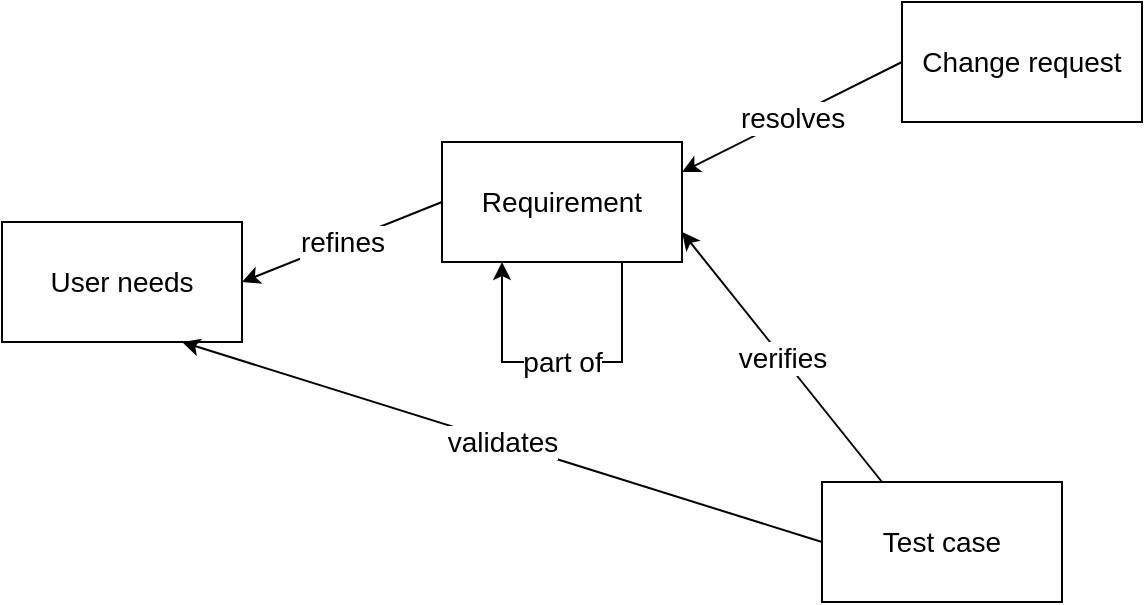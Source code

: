 <mxfile>
    <diagram id="s6OKkDBZgYkpQWAGi4x4" name="Information model">
        <mxGraphModel dx="1046" dy="650" grid="1" gridSize="10" guides="1" tooltips="1" connect="1" arrows="1" fold="1" page="1" pageScale="1" pageWidth="827" pageHeight="1169" math="0" shadow="0">
            <root>
                <mxCell id="0"/>
                <mxCell id="1" parent="0"/>
                <mxCell id="2" value="User needs" style="rounded=0;whiteSpace=wrap;html=1;fontSize=14;" parent="1" vertex="1">
                    <mxGeometry x="60" y="440" width="120" height="60" as="geometry"/>
                </mxCell>
                <mxCell id="4" value="Requirement" style="rounded=0;whiteSpace=wrap;html=1;fontSize=14;" parent="1" vertex="1">
                    <mxGeometry x="280" y="400" width="120" height="60" as="geometry"/>
                </mxCell>
                <mxCell id="5" value="Change request" style="rounded=0;whiteSpace=wrap;html=1;fontSize=14;" parent="1" vertex="1">
                    <mxGeometry x="510" y="330" width="120" height="60" as="geometry"/>
                </mxCell>
                <mxCell id="6" value="Test case" style="rounded=0;whiteSpace=wrap;html=1;fontSize=14;" parent="1" vertex="1">
                    <mxGeometry x="470" y="570" width="120" height="60" as="geometry"/>
                </mxCell>
                <mxCell id="7" value="refines" style="endArrow=classic;html=1;fontSize=14;exitX=0;exitY=0.5;exitDx=0;exitDy=0;entryX=1;entryY=0.5;entryDx=0;entryDy=0;" parent="1" source="4" target="2" edge="1">
                    <mxGeometry width="50" height="50" relative="1" as="geometry">
                        <mxPoint x="380" y="590" as="sourcePoint"/>
                        <mxPoint x="430" y="540" as="targetPoint"/>
                    </mxGeometry>
                </mxCell>
                <mxCell id="8" value="resolves" style="endArrow=classic;html=1;fontSize=14;entryX=1;entryY=0.25;entryDx=0;entryDy=0;exitX=0;exitY=0.5;exitDx=0;exitDy=0;" parent="1" source="5" target="4" edge="1">
                    <mxGeometry width="50" height="50" relative="1" as="geometry">
                        <mxPoint x="380" y="590" as="sourcePoint"/>
                        <mxPoint x="430" y="540" as="targetPoint"/>
                    </mxGeometry>
                </mxCell>
                <mxCell id="9" value="verifies" style="endArrow=classic;html=1;fontSize=14;entryX=1;entryY=0.75;entryDx=0;entryDy=0;exitX=0.25;exitY=0;exitDx=0;exitDy=0;" parent="1" source="6" target="4" edge="1">
                    <mxGeometry width="50" height="50" relative="1" as="geometry">
                        <mxPoint x="380" y="580" as="sourcePoint"/>
                        <mxPoint x="430" y="530" as="targetPoint"/>
                    </mxGeometry>
                </mxCell>
                <mxCell id="10" value="validates" style="endArrow=classic;html=1;fontSize=14;entryX=0.75;entryY=1;entryDx=0;entryDy=0;exitX=0;exitY=0.5;exitDx=0;exitDy=0;" parent="1" source="6" target="2" edge="1">
                    <mxGeometry width="50" height="50" relative="1" as="geometry">
                        <mxPoint x="380" y="580" as="sourcePoint"/>
                        <mxPoint x="430" y="530" as="targetPoint"/>
                    </mxGeometry>
                </mxCell>
                <mxCell id="11" value="part of" style="edgeStyle=orthogonalEdgeStyle;rounded=0;orthogonalLoop=1;jettySize=auto;html=1;exitX=0.75;exitY=1;exitDx=0;exitDy=0;entryX=0.25;entryY=1;entryDx=0;entryDy=0;fontSize=14;" parent="1" source="4" target="4" edge="1">
                    <mxGeometry relative="1" as="geometry">
                        <Array as="points">
                            <mxPoint x="370" y="510"/>
                            <mxPoint x="310" y="510"/>
                        </Array>
                    </mxGeometry>
                </mxCell>
            </root>
        </mxGraphModel>
    </diagram>
    <diagram id="9jJ_UgBEGH8LoVJc0PgQ" name="Requirements chart">
        <mxGraphModel dx="1046" dy="650" grid="1" gridSize="10" guides="1" tooltips="1" connect="1" arrows="1" fold="1" page="1" pageScale="1" pageWidth="827" pageHeight="1169" math="0" shadow="0">
            <root>
                <mxCell id="-H9RrWHShCTx42D9STSx-0"/>
                <mxCell id="-H9RrWHShCTx42D9STSx-1" parent="-H9RrWHShCTx42D9STSx-0"/>
                <mxCell id="0l9oGnA7Gsmbqo9Vx3As-6" value="" style="endArrow=classic;html=1;entryX=0;entryY=0.5;entryDx=0;entryDy=0;exitX=0.5;exitY=1;exitDx=0;exitDy=0;" edge="1" parent="-H9RrWHShCTx42D9STSx-1" source="zf0qu3BL5_F1f1aq5dZX-0" target="0l9oGnA7Gsmbqo9Vx3As-5">
                    <mxGeometry width="50" height="50" relative="1" as="geometry">
                        <mxPoint x="140" y="150" as="sourcePoint"/>
                        <mxPoint x="320" y="520" as="targetPoint"/>
                    </mxGeometry>
                </mxCell>
                <mxCell id="0l9oGnA7Gsmbqo9Vx3As-7" value="" style="endArrow=classic;html=1;exitX=1;exitY=0.5;exitDx=0;exitDy=0;entryX=0.5;entryY=1;entryDx=0;entryDy=0;" edge="1" parent="-H9RrWHShCTx42D9STSx-1" source="0l9oGnA7Gsmbqo9Vx3As-5" target="6SAfoZA-Qod_TEfcmlue-6">
                    <mxGeometry width="50" height="50" relative="1" as="geometry">
                        <mxPoint x="440" y="520" as="sourcePoint"/>
                        <mxPoint x="620" y="150" as="targetPoint"/>
                    </mxGeometry>
                </mxCell>
                <mxCell id="6SAfoZA-Qod_TEfcmlue-0" value="High level SW requirements/&lt;br&gt;Architectural design" style="rounded=0;whiteSpace=wrap;html=1;" parent="-H9RrWHShCTx42D9STSx-1" vertex="1">
                    <mxGeometry x="160" y="330" width="120" height="60" as="geometry"/>
                </mxCell>
                <mxCell id="6SAfoZA-Qod_TEfcmlue-1" value="Low level SW requirements/&lt;br&gt;Detailed design" style="rounded=0;whiteSpace=wrap;html=1;" parent="-H9RrWHShCTx42D9STSx-1" vertex="1">
                    <mxGeometry x="200" y="410" width="120" height="60" as="geometry"/>
                </mxCell>
                <mxCell id="6SAfoZA-Qod_TEfcmlue-3" value="Unit test" style="rounded=0;whiteSpace=wrap;html=1;" parent="-H9RrWHShCTx42D9STSx-1" vertex="1">
                    <mxGeometry x="440" y="410" width="120" height="60" as="geometry"/>
                </mxCell>
                <mxCell id="6SAfoZA-Qod_TEfcmlue-4" value="Integration test" style="rounded=0;whiteSpace=wrap;html=1;" parent="-H9RrWHShCTx42D9STSx-1" vertex="1">
                    <mxGeometry x="480" y="330" width="120" height="60" as="geometry"/>
                </mxCell>
                <mxCell id="6SAfoZA-Qod_TEfcmlue-5" value="System test" style="rounded=0;whiteSpace=wrap;html=1;" parent="-H9RrWHShCTx42D9STSx-1" vertex="1">
                    <mxGeometry x="520" y="250" width="120" height="60" as="geometry"/>
                </mxCell>
                <mxCell id="6SAfoZA-Qod_TEfcmlue-6" value="Acceptance test" style="rounded=0;whiteSpace=wrap;html=1;" parent="-H9RrWHShCTx42D9STSx-1" vertex="1">
                    <mxGeometry x="560" y="170" width="120" height="60" as="geometry"/>
                </mxCell>
                <mxCell id="6SAfoZA-Qod_TEfcmlue-7" value="System requirements" style="rounded=0;whiteSpace=wrap;html=1;" parent="-H9RrWHShCTx42D9STSx-1" vertex="1">
                    <mxGeometry x="120" y="250" width="120" height="60" as="geometry"/>
                </mxCell>
                <mxCell id="zf0qu3BL5_F1f1aq5dZX-0" value="Use requirements" style="rounded=0;whiteSpace=wrap;html=1;" vertex="1" parent="-H9RrWHShCTx42D9STSx-1">
                    <mxGeometry x="80" y="170" width="120" height="60" as="geometry"/>
                </mxCell>
                <mxCell id="zf0qu3BL5_F1f1aq5dZX-1" value="User needs" style="rounded=0;whiteSpace=wrap;html=1;" vertex="1" parent="-H9RrWHShCTx42D9STSx-1">
                    <mxGeometry x="80" y="70" width="120" height="60" as="geometry"/>
                </mxCell>
                <mxCell id="zf0qu3BL5_F1f1aq5dZX-2" value="User needs met" style="rounded=0;whiteSpace=wrap;html=1;" vertex="1" parent="-H9RrWHShCTx42D9STSx-1">
                    <mxGeometry x="560" y="70" width="120" height="60" as="geometry"/>
                </mxCell>
                <mxCell id="zf0qu3BL5_F1f1aq5dZX-3" value="" style="endArrow=none;dashed=1;html=1;" edge="1" parent="-H9RrWHShCTx42D9STSx-1">
                    <mxGeometry width="50" height="50" relative="1" as="geometry">
                        <mxPoint y="320" as="sourcePoint"/>
                        <mxPoint x="850" y="320" as="targetPoint"/>
                    </mxGeometry>
                </mxCell>
                <mxCell id="zf0qu3BL5_F1f1aq5dZX-4" value="System development activities" style="text;html=1;strokeColor=none;fillColor=none;align=right;verticalAlign=middle;whiteSpace=wrap;rounded=0;" vertex="1" parent="-H9RrWHShCTx42D9STSx-1">
                    <mxGeometry x="660" y="290" width="180" height="20" as="geometry"/>
                </mxCell>
                <mxCell id="zf0qu3BL5_F1f1aq5dZX-5" value="Software development activities" style="text;html=1;strokeColor=none;fillColor=none;align=right;verticalAlign=middle;whiteSpace=wrap;rounded=0;" vertex="1" parent="-H9RrWHShCTx42D9STSx-1">
                    <mxGeometry x="660" y="330" width="180" height="20" as="geometry"/>
                </mxCell>
                <mxCell id="0l9oGnA7Gsmbqo9Vx3As-5" value="Implementation" style="rounded=0;whiteSpace=wrap;html=1;" vertex="1" parent="-H9RrWHShCTx42D9STSx-1">
                    <mxGeometry x="320" y="490" width="120" height="60" as="geometry"/>
                </mxCell>
                <mxCell id="xGGCpasV-b5Xshu4TIWb-1" value="IEC 82304" style="text;html=1;strokeColor=none;fillColor=none;align=center;verticalAlign=middle;whiteSpace=wrap;rounded=0;" vertex="1" parent="-H9RrWHShCTx42D9STSx-1">
                    <mxGeometry y="290" width="60" height="20" as="geometry"/>
                </mxCell>
                <mxCell id="xGGCpasV-b5Xshu4TIWb-2" value="IEC 62304" style="text;html=1;strokeColor=none;fillColor=none;align=center;verticalAlign=middle;whiteSpace=wrap;rounded=0;" vertex="1" parent="-H9RrWHShCTx42D9STSx-1">
                    <mxGeometry y="330" width="60" height="20" as="geometry"/>
                </mxCell>
                <mxCell id="xGGCpasV-b5Xshu4TIWb-5" value="" style="endArrow=none;dashed=1;html=1;dashPattern=1 3;strokeWidth=2;entryX=0.5;entryY=1;entryDx=0;entryDy=0;startArrow=classicThin;startFill=1;" edge="1" parent="-H9RrWHShCTx42D9STSx-1" source="zf0qu3BL5_F1f1aq5dZX-0" target="zf0qu3BL5_F1f1aq5dZX-1">
                    <mxGeometry width="50" height="50" relative="1" as="geometry">
                        <mxPoint x="380" y="280" as="sourcePoint"/>
                        <mxPoint x="430" y="230" as="targetPoint"/>
                    </mxGeometry>
                </mxCell>
                <mxCell id="xGGCpasV-b5Xshu4TIWb-6" value="" style="endArrow=classicThin;dashed=1;html=1;dashPattern=1 3;strokeWidth=2;entryX=0.5;entryY=1;entryDx=0;entryDy=0;exitX=0.5;exitY=0;exitDx=0;exitDy=0;endFill=1;" edge="1" parent="-H9RrWHShCTx42D9STSx-1" source="6SAfoZA-Qod_TEfcmlue-6" target="zf0qu3BL5_F1f1aq5dZX-2">
                    <mxGeometry width="50" height="50" relative="1" as="geometry">
                        <mxPoint x="150" y="180" as="sourcePoint"/>
                        <mxPoint x="150" y="140" as="targetPoint"/>
                    </mxGeometry>
                </mxCell>
                <mxCell id="xGGCpasV-b5Xshu4TIWb-7" value="" style="endArrow=classic;html=1;dashed=1;entryX=1;entryY=0.5;entryDx=0;entryDy=0;exitX=0;exitY=0.5;exitDx=0;exitDy=0;" edge="1" parent="-H9RrWHShCTx42D9STSx-1" source="6SAfoZA-Qod_TEfcmlue-3" target="6SAfoZA-Qod_TEfcmlue-1">
                    <mxGeometry relative="1" as="geometry">
                        <mxPoint x="360" y="250" as="sourcePoint"/>
                        <mxPoint x="460" y="250" as="targetPoint"/>
                    </mxGeometry>
                </mxCell>
                <mxCell id="xGGCpasV-b5Xshu4TIWb-8" value="Verification" style="edgeLabel;resizable=0;html=1;align=center;verticalAlign=middle;" connectable="0" vertex="1" parent="xGGCpasV-b5Xshu4TIWb-7">
                    <mxGeometry relative="1" as="geometry"/>
                </mxCell>
                <mxCell id="xGGCpasV-b5Xshu4TIWb-10" value="" style="endArrow=classic;html=1;dashed=1;entryX=1;entryY=0.5;entryDx=0;entryDy=0;exitX=0;exitY=0.5;exitDx=0;exitDy=0;" edge="1" parent="-H9RrWHShCTx42D9STSx-1" source="6SAfoZA-Qod_TEfcmlue-4" target="6SAfoZA-Qod_TEfcmlue-0">
                    <mxGeometry relative="1" as="geometry">
                        <mxPoint x="440" y="370" as="sourcePoint"/>
                        <mxPoint x="320" y="370" as="targetPoint"/>
                    </mxGeometry>
                </mxCell>
                <mxCell id="xGGCpasV-b5Xshu4TIWb-11" value="Verification" style="edgeLabel;resizable=0;html=1;align=center;verticalAlign=middle;" connectable="0" vertex="1" parent="xGGCpasV-b5Xshu4TIWb-10">
                    <mxGeometry relative="1" as="geometry"/>
                </mxCell>
                <mxCell id="xGGCpasV-b5Xshu4TIWb-12" value="" style="endArrow=classic;html=1;dashed=1;entryX=1;entryY=0.5;entryDx=0;entryDy=0;exitX=0;exitY=0.5;exitDx=0;exitDy=0;" edge="1" parent="-H9RrWHShCTx42D9STSx-1" source="6SAfoZA-Qod_TEfcmlue-5" target="6SAfoZA-Qod_TEfcmlue-7">
                    <mxGeometry relative="1" as="geometry">
                        <mxPoint x="460" y="460" as="sourcePoint"/>
                        <mxPoint x="340" y="460" as="targetPoint"/>
                    </mxGeometry>
                </mxCell>
                <mxCell id="xGGCpasV-b5Xshu4TIWb-13" value="Verification" style="edgeLabel;resizable=0;html=1;align=center;verticalAlign=middle;" connectable="0" vertex="1" parent="xGGCpasV-b5Xshu4TIWb-12">
                    <mxGeometry relative="1" as="geometry"/>
                </mxCell>
                <mxCell id="xGGCpasV-b5Xshu4TIWb-14" value="" style="endArrow=classic;html=1;dashed=1;entryX=1;entryY=0.5;entryDx=0;entryDy=0;exitX=0;exitY=0.5;exitDx=0;exitDy=0;" edge="1" parent="-H9RrWHShCTx42D9STSx-1" source="6SAfoZA-Qod_TEfcmlue-6" target="zf0qu3BL5_F1f1aq5dZX-0">
                    <mxGeometry relative="1" as="geometry">
                        <mxPoint x="470" y="470" as="sourcePoint"/>
                        <mxPoint x="350" y="470" as="targetPoint"/>
                    </mxGeometry>
                </mxCell>
                <mxCell id="xGGCpasV-b5Xshu4TIWb-15" value="Validation" style="edgeLabel;resizable=0;html=1;align=center;verticalAlign=middle;" connectable="0" vertex="1" parent="xGGCpasV-b5Xshu4TIWb-14">
                    <mxGeometry relative="1" as="geometry"/>
                </mxCell>
            </root>
        </mxGraphModel>
    </diagram>
    <diagram id="h1pVdj-GtBVbKJYjJVfD" name="Design controls">
        <mxGraphModel dx="1046" dy="650" grid="1" gridSize="10" guides="1" tooltips="1" connect="1" arrows="1" fold="1" page="1" pageScale="1" pageWidth="827" pageHeight="1169" math="0" shadow="0">
            <root>
                <mxCell id="rFg8i0xccYDLKppzBDbi-0"/>
                <mxCell id="rFg8i0xccYDLKppzBDbi-1" parent="rFg8i0xccYDLKppzBDbi-0"/>
                <mxCell id="rFg8i0xccYDLKppzBDbi-15" value="Review" style="edgeStyle=orthogonalEdgeStyle;rounded=0;orthogonalLoop=1;jettySize=auto;html=1;exitX=1;exitY=0.75;exitDx=0;exitDy=0;entryX=0.5;entryY=0;entryDx=0;entryDy=0;" parent="rFg8i0xccYDLKppzBDbi-1" source="rFg8i0xccYDLKppzBDbi-2" target="rFg8i0xccYDLKppzBDbi-3" edge="1">
                    <mxGeometry relative="1" as="geometry"/>
                </mxCell>
                <mxCell id="rFg8i0xccYDLKppzBDbi-2" value="User Needs" style="rounded=0;whiteSpace=wrap;html=1;" parent="rFg8i0xccYDLKppzBDbi-1" vertex="1">
                    <mxGeometry x="80" y="120" width="120" height="60" as="geometry"/>
                </mxCell>
                <mxCell id="rFg8i0xccYDLKppzBDbi-16" value="Review" style="edgeStyle=orthogonalEdgeStyle;rounded=0;orthogonalLoop=1;jettySize=auto;html=1;exitX=1;exitY=0.75;exitDx=0;exitDy=0;entryX=0.5;entryY=0;entryDx=0;entryDy=0;" parent="rFg8i0xccYDLKppzBDbi-1" source="rFg8i0xccYDLKppzBDbi-3" target="rFg8i0xccYDLKppzBDbi-4" edge="1">
                    <mxGeometry relative="1" as="geometry"/>
                </mxCell>
                <mxCell id="rFg8i0xccYDLKppzBDbi-3" value="Design Input" style="rounded=0;whiteSpace=wrap;html=1;" parent="rFg8i0xccYDLKppzBDbi-1" vertex="1">
                    <mxGeometry x="220" y="200" width="120" height="60" as="geometry"/>
                </mxCell>
                <mxCell id="rFg8i0xccYDLKppzBDbi-17" value="Review" style="edgeStyle=orthogonalEdgeStyle;rounded=0;orthogonalLoop=1;jettySize=auto;html=1;exitX=1;exitY=0.75;exitDx=0;exitDy=0;entryX=0.5;entryY=0;entryDx=0;entryDy=0;" parent="rFg8i0xccYDLKppzBDbi-1" source="rFg8i0xccYDLKppzBDbi-4" target="rFg8i0xccYDLKppzBDbi-5" edge="1">
                    <mxGeometry relative="1" as="geometry"/>
                </mxCell>
                <mxCell id="rFg8i0xccYDLKppzBDbi-4" value="Design Process" style="rounded=0;whiteSpace=wrap;html=1;" parent="rFg8i0xccYDLKppzBDbi-1" vertex="1">
                    <mxGeometry x="360" y="280" width="120" height="60" as="geometry"/>
                </mxCell>
                <mxCell id="rFg8i0xccYDLKppzBDbi-8" value="Verification" style="edgeStyle=orthogonalEdgeStyle;rounded=0;orthogonalLoop=1;jettySize=auto;html=1;exitX=0;exitY=0.5;exitDx=0;exitDy=0;entryX=0.5;entryY=1;entryDx=0;entryDy=0;" parent="rFg8i0xccYDLKppzBDbi-1" source="rFg8i0xccYDLKppzBDbi-5" target="rFg8i0xccYDLKppzBDbi-3" edge="1">
                    <mxGeometry relative="1" as="geometry">
                        <mxPoint x="340" y="390" as="targetPoint"/>
                    </mxGeometry>
                </mxCell>
                <mxCell id="rFg8i0xccYDLKppzBDbi-18" value="Review" style="edgeStyle=orthogonalEdgeStyle;rounded=0;orthogonalLoop=1;jettySize=auto;html=1;exitX=1;exitY=0.75;exitDx=0;exitDy=0;entryX=0.5;entryY=0;entryDx=0;entryDy=0;" parent="rFg8i0xccYDLKppzBDbi-1" source="rFg8i0xccYDLKppzBDbi-5" target="rFg8i0xccYDLKppzBDbi-6" edge="1">
                    <mxGeometry relative="1" as="geometry"/>
                </mxCell>
                <mxCell id="rFg8i0xccYDLKppzBDbi-5" value="Design Output" style="rounded=0;whiteSpace=wrap;html=1;" parent="rFg8i0xccYDLKppzBDbi-1" vertex="1">
                    <mxGeometry x="500" y="360" width="120" height="60" as="geometry"/>
                </mxCell>
                <mxCell id="rFg8i0xccYDLKppzBDbi-12" value="Validation" style="edgeStyle=orthogonalEdgeStyle;rounded=0;orthogonalLoop=1;jettySize=auto;html=1;exitX=0;exitY=0.5;exitDx=0;exitDy=0;entryX=0.5;entryY=1;entryDx=0;entryDy=0;" parent="rFg8i0xccYDLKppzBDbi-1" source="rFg8i0xccYDLKppzBDbi-6" target="rFg8i0xccYDLKppzBDbi-2" edge="1">
                    <mxGeometry relative="1" as="geometry">
                        <mxPoint x="200" y="470" as="targetPoint"/>
                    </mxGeometry>
                </mxCell>
                <mxCell id="rFg8i0xccYDLKppzBDbi-6" value="Medical Device" style="rounded=0;whiteSpace=wrap;html=1;" parent="rFg8i0xccYDLKppzBDbi-1" vertex="1">
                    <mxGeometry x="640" y="440" width="120" height="60" as="geometry"/>
                </mxCell>
            </root>
        </mxGraphModel>
    </diagram>
</mxfile>

